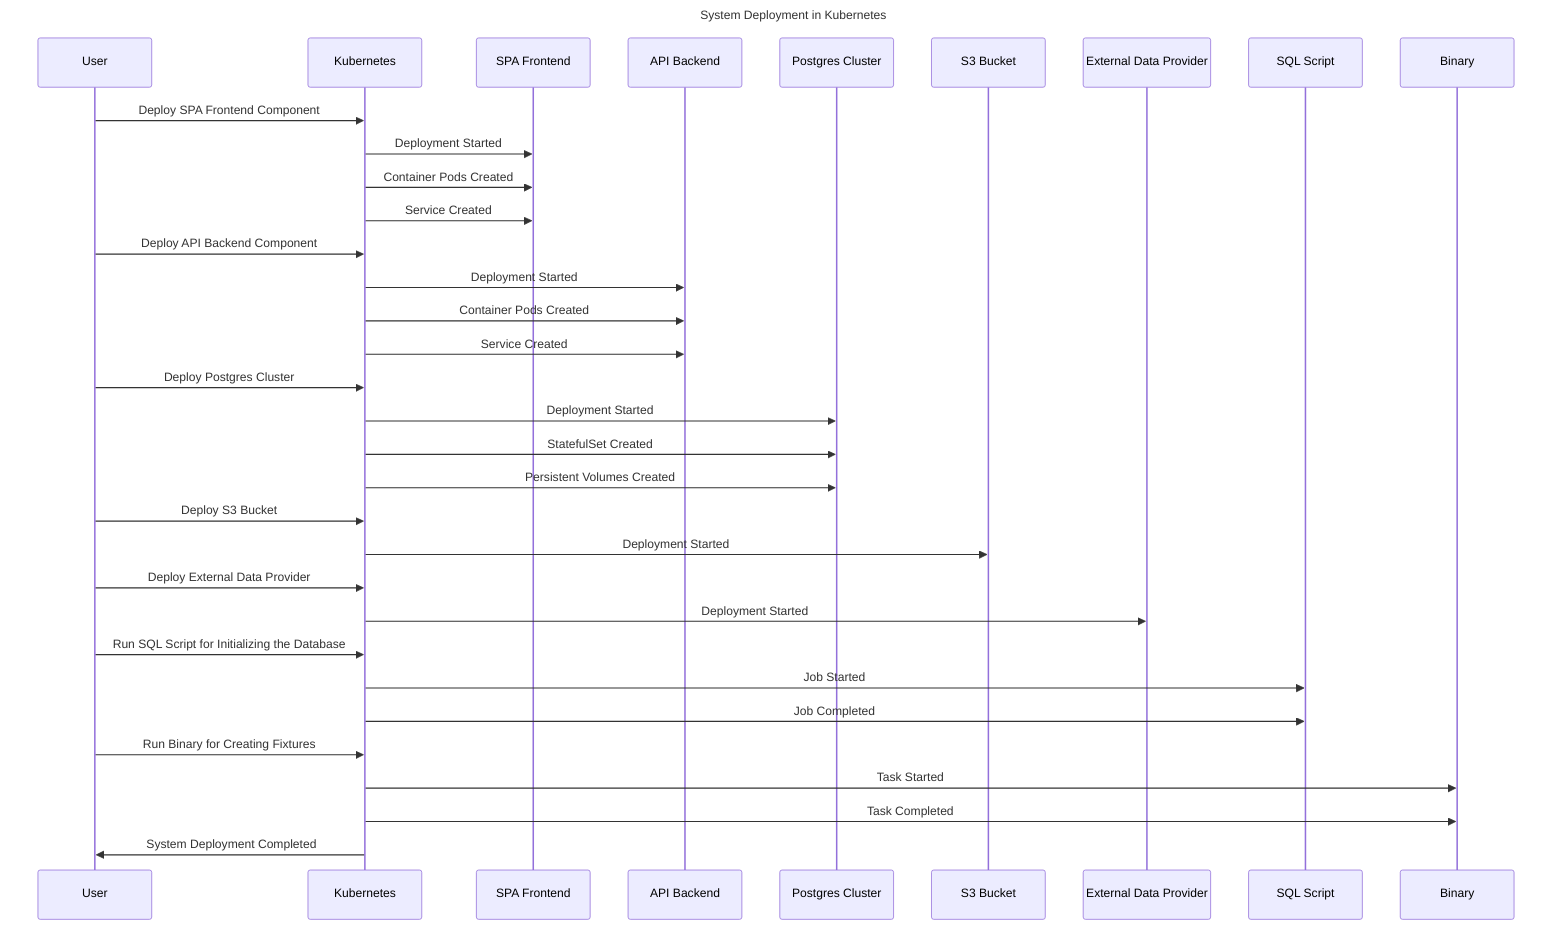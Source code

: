 sequenceDiagram
Title: System Deployment in Kubernetes

User ->> Kubernetes: Deploy SPA Frontend Component
Kubernetes ->> SPA Frontend: Deployment Started
Kubernetes ->> SPA Frontend: Container Pods Created
Kubernetes ->> SPA Frontend: Service Created

User ->> Kubernetes: Deploy API Backend Component
Kubernetes ->> API Backend: Deployment Started
Kubernetes ->> API Backend: Container Pods Created
Kubernetes ->> API Backend: Service Created

User ->> Kubernetes: Deploy Postgres Cluster
Kubernetes ->> Postgres Cluster: Deployment Started
Kubernetes ->> Postgres Cluster: StatefulSet Created
Kubernetes ->> Postgres Cluster: Persistent Volumes Created

User ->> Kubernetes: Deploy S3 Bucket
Kubernetes ->> S3 Bucket: Deployment Started

User ->> Kubernetes: Deploy External Data Provider
Kubernetes ->> External Data Provider: Deployment Started

User ->> Kubernetes: Run SQL Script for Initializing the Database
Kubernetes ->> SQL Script: Job Started
Kubernetes ->> SQL Script: Job Completed

User ->> Kubernetes: Run Binary for Creating Fixtures
Kubernetes ->> Binary: Task Started
Kubernetes ->> Binary: Task Completed

Kubernetes ->> User: System Deployment Completed